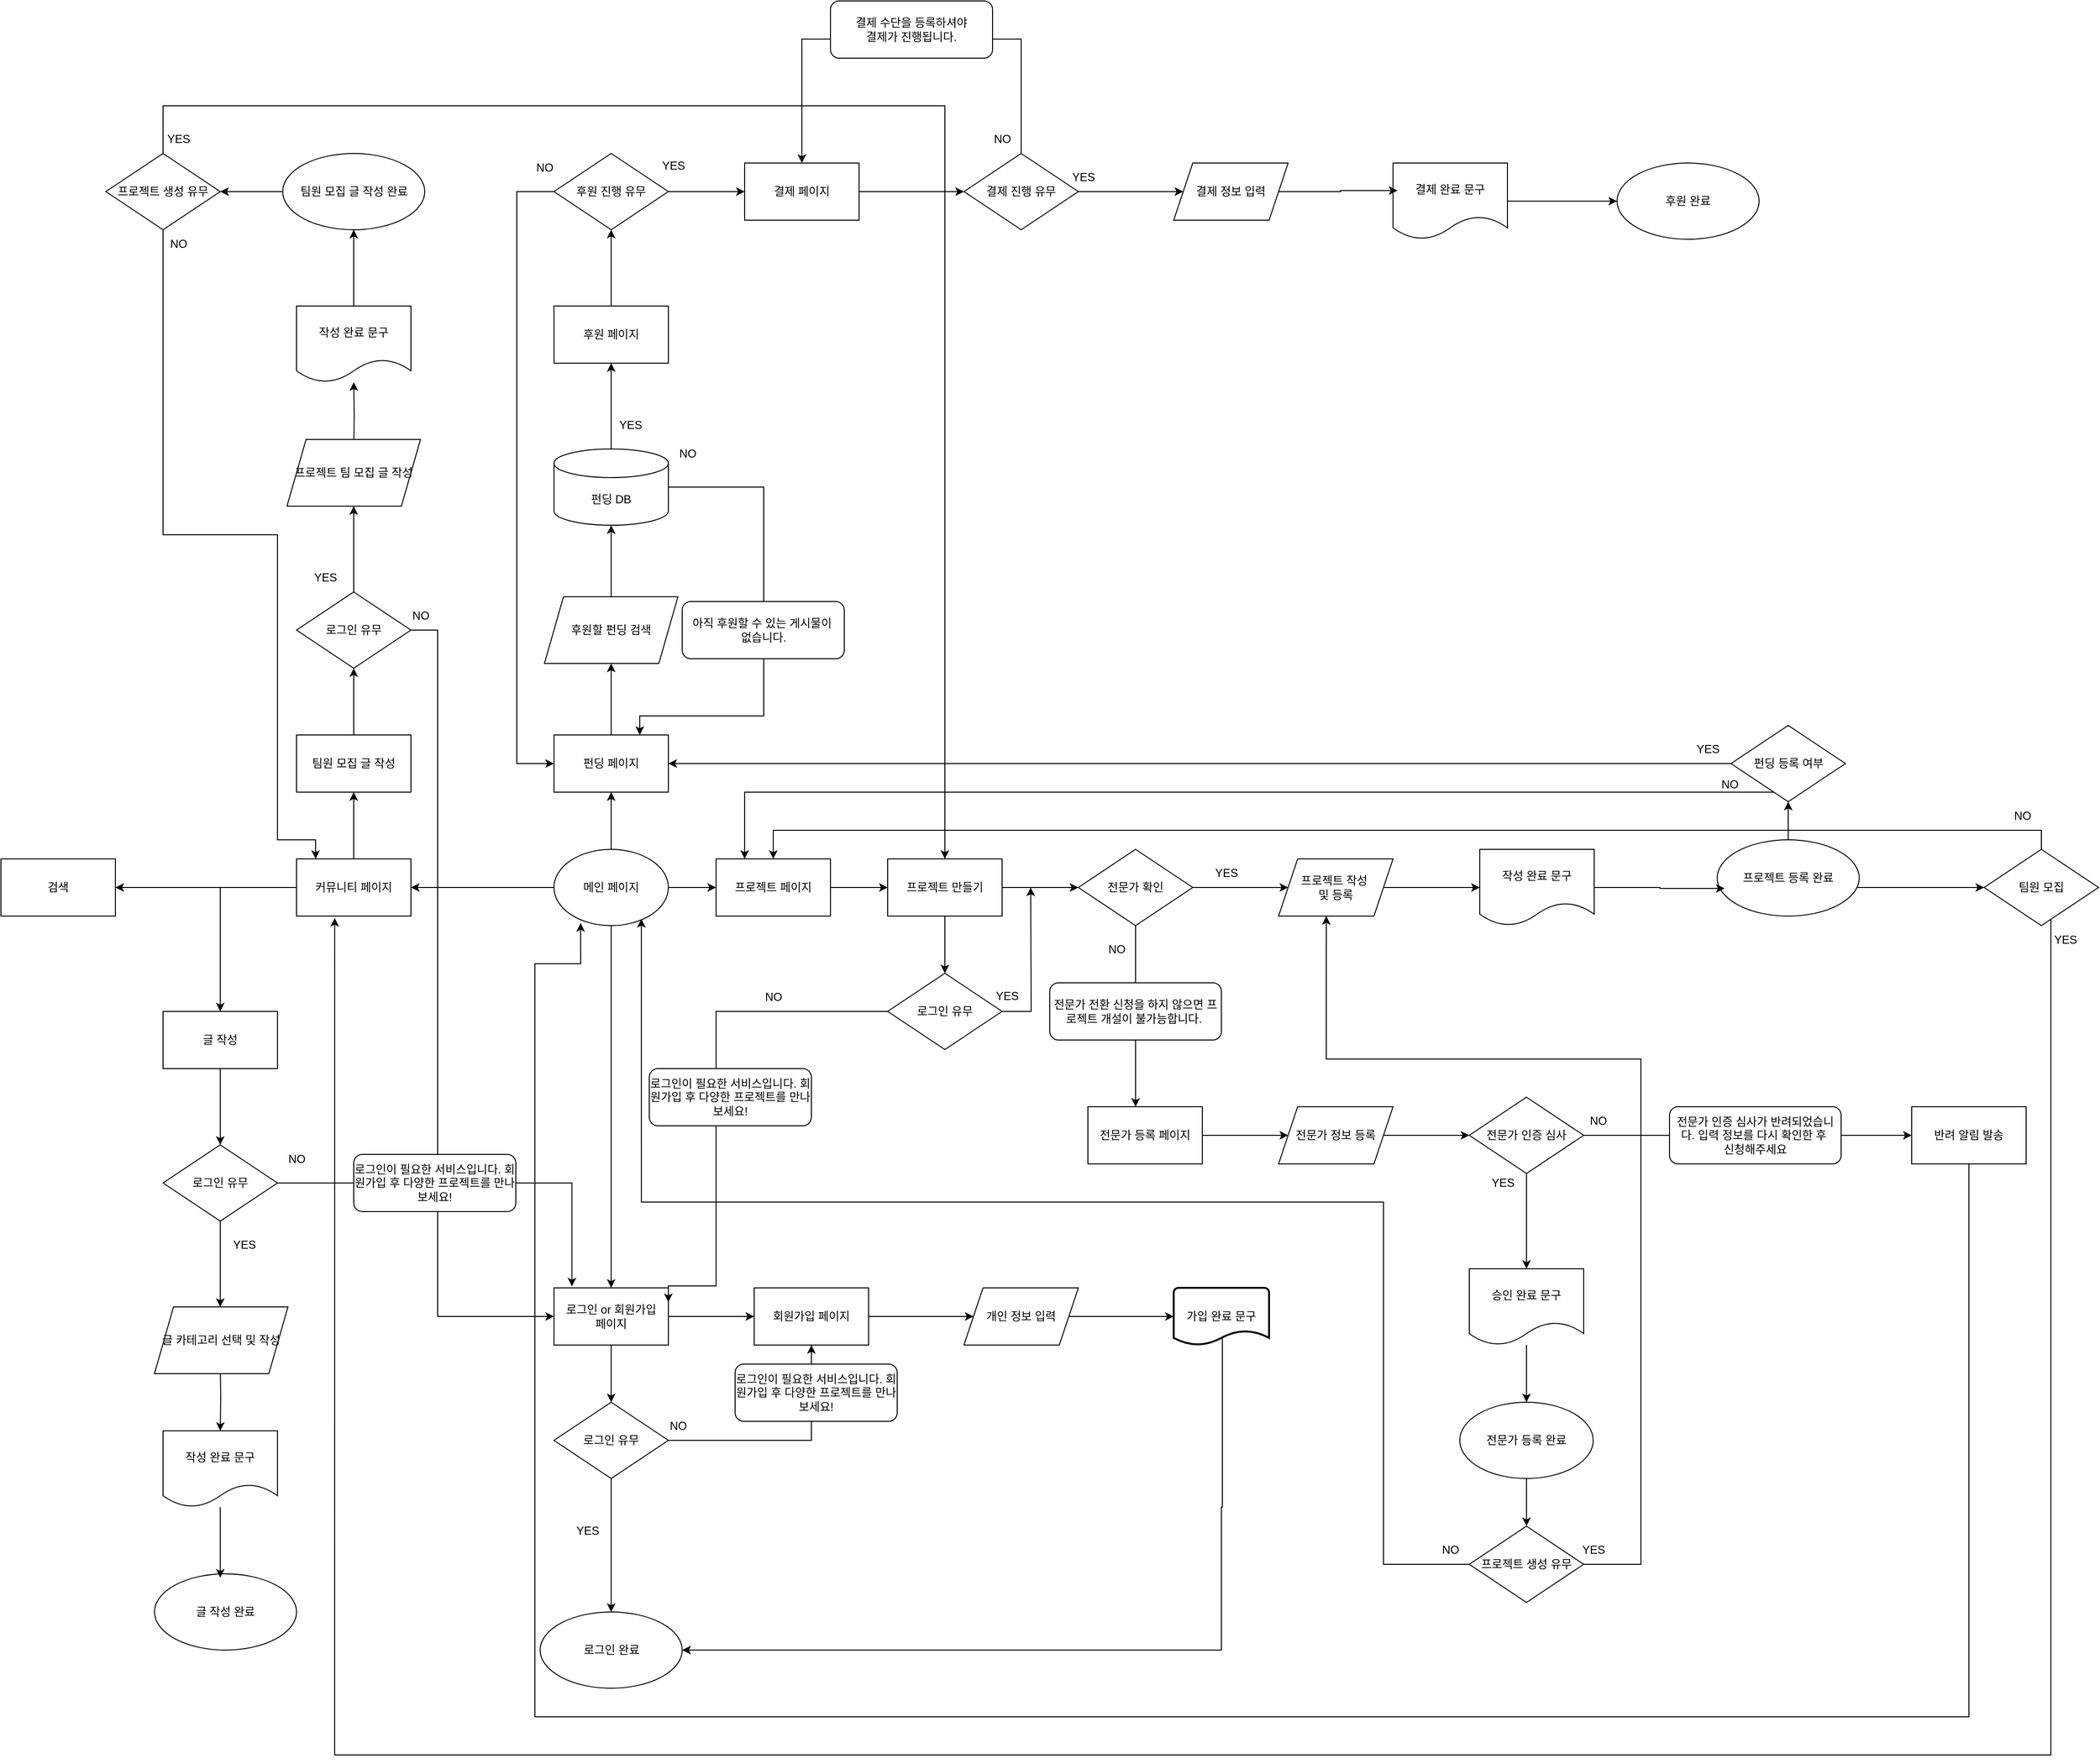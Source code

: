 <mxfile version="26.0.9" pages="2">
  <diagram name="페이지-1" id="vcdm0ymTV4vj8cVS2F0T">
    <mxGraphModel dx="2377" dy="2615" grid="1" gridSize="10" guides="1" tooltips="1" connect="1" arrows="1" fold="1" page="1" pageScale="1" pageWidth="827" pageHeight="1169" math="0" shadow="0">
      <root>
        <mxCell id="0" />
        <mxCell id="1" parent="0" />
        <mxCell id="N206_3mTJXvAUxSQ0Mpn-3" style="edgeStyle=orthogonalEdgeStyle;rounded=0;orthogonalLoop=1;jettySize=auto;html=1;exitX=1;exitY=0.5;exitDx=0;exitDy=0;entryX=0.157;entryY=-0.025;entryDx=0;entryDy=0;entryPerimeter=0;" parent="1" source="N206_3mTJXvAUxSQ0Mpn-1" target="EGz7P1Q1aY1t3WAdPLNM-4" edge="1">
          <mxGeometry relative="1" as="geometry">
            <mxPoint x="370" y="450" as="targetPoint" />
          </mxGeometry>
        </mxCell>
        <mxCell id="6kFhQficbEtRCn-VQEsw-10" style="edgeStyle=orthogonalEdgeStyle;rounded=0;orthogonalLoop=1;jettySize=auto;html=1;entryX=0.5;entryY=1;entryDx=0;entryDy=0;" parent="1" source="6kFhQficbEtRCn-VQEsw-6" target="EGz7P1Q1aY1t3WAdPLNM-13" edge="1">
          <mxGeometry relative="1" as="geometry">
            <mxPoint x="730" y="630" as="targetPoint" />
          </mxGeometry>
        </mxCell>
        <mxCell id="EGz7P1Q1aY1t3WAdPLNM-36" style="edgeStyle=orthogonalEdgeStyle;rounded=0;orthogonalLoop=1;jettySize=auto;html=1;exitX=0.5;exitY=1;exitDx=0;exitDy=0;entryX=0.5;entryY=0;entryDx=0;entryDy=0;" parent="1" source="6kFhQficbEtRCn-VQEsw-6" target="EGz7P1Q1aY1t3WAdPLNM-2" edge="1">
          <mxGeometry relative="1" as="geometry" />
        </mxCell>
        <mxCell id="6kFhQficbEtRCn-VQEsw-6" value="로그인 유무" style="rhombus;whiteSpace=wrap;html=1;" parent="1" vertex="1">
          <mxGeometry x="350" y="590" width="120" height="80" as="geometry" />
        </mxCell>
        <mxCell id="6kFhQficbEtRCn-VQEsw-11" value="NO" style="text;html=1;align=center;verticalAlign=middle;resizable=0;points=[];autosize=1;strokeColor=none;fillColor=none;" parent="1" vertex="1">
          <mxGeometry x="460" y="600" width="40" height="30" as="geometry" />
        </mxCell>
        <mxCell id="6kFhQficbEtRCn-VQEsw-12" value="&lt;font&gt;로그인이 필요한 서비스입니다. 회원가입 후 다양한 프로젝트를 만나보세요!&lt;/font&gt;" style="rounded=1;whiteSpace=wrap;html=1;align=center;" parent="1" vertex="1">
          <mxGeometry x="540" y="550" width="170" height="60" as="geometry" />
        </mxCell>
        <mxCell id="6kFhQficbEtRCn-VQEsw-16" value="YES" style="text;html=1;align=center;verticalAlign=middle;resizable=0;points=[];autosize=1;strokeColor=none;fillColor=none;" parent="1" vertex="1">
          <mxGeometry x="360" y="710" width="50" height="30" as="geometry" />
        </mxCell>
        <mxCell id="EGz7P1Q1aY1t3WAdPLNM-5" value="" style="edgeStyle=orthogonalEdgeStyle;rounded=0;orthogonalLoop=1;jettySize=auto;html=1;" parent="1" source="EGz7P1Q1aY1t3WAdPLNM-1" target="EGz7P1Q1aY1t3WAdPLNM-4" edge="1">
          <mxGeometry relative="1" as="geometry" />
        </mxCell>
        <mxCell id="dezF3jb3ON0UpG9Igzy8-17" value="" style="edgeStyle=orthogonalEdgeStyle;rounded=0;orthogonalLoop=1;jettySize=auto;html=1;" parent="1" source="EGz7P1Q1aY1t3WAdPLNM-1" target="dezF3jb3ON0UpG9Igzy8-16" edge="1">
          <mxGeometry relative="1" as="geometry" />
        </mxCell>
        <mxCell id="dezF3jb3ON0UpG9Igzy8-26" value="" style="edgeStyle=orthogonalEdgeStyle;rounded=0;orthogonalLoop=1;jettySize=auto;html=1;" parent="1" source="EGz7P1Q1aY1t3WAdPLNM-1" target="dezF3jb3ON0UpG9Igzy8-25" edge="1">
          <mxGeometry relative="1" as="geometry" />
        </mxCell>
        <mxCell id="N206_3mTJXvAUxSQ0Mpn-49" value="" style="edgeStyle=orthogonalEdgeStyle;rounded=0;orthogonalLoop=1;jettySize=auto;html=1;" parent="1" source="EGz7P1Q1aY1t3WAdPLNM-1" target="N206_3mTJXvAUxSQ0Mpn-48" edge="1">
          <mxGeometry relative="1" as="geometry" />
        </mxCell>
        <mxCell id="EGz7P1Q1aY1t3WAdPLNM-1" value="메인 페이지" style="ellipse;whiteSpace=wrap;html=1;" parent="1" vertex="1">
          <mxGeometry x="350" y="10" width="120" height="80" as="geometry" />
        </mxCell>
        <mxCell id="EGz7P1Q1aY1t3WAdPLNM-2" value="로그인 완료" style="ellipse;whiteSpace=wrap;html=1;" parent="1" vertex="1">
          <mxGeometry x="335.5" y="810" width="149" height="80" as="geometry" />
        </mxCell>
        <mxCell id="EGz7P1Q1aY1t3WAdPLNM-6" style="edgeStyle=orthogonalEdgeStyle;rounded=0;orthogonalLoop=1;jettySize=auto;html=1;entryX=0.5;entryY=0;entryDx=0;entryDy=0;" parent="1" source="EGz7P1Q1aY1t3WAdPLNM-4" target="6kFhQficbEtRCn-VQEsw-6" edge="1">
          <mxGeometry relative="1" as="geometry" />
        </mxCell>
        <mxCell id="EGz7P1Q1aY1t3WAdPLNM-14" style="edgeStyle=orthogonalEdgeStyle;rounded=0;orthogonalLoop=1;jettySize=auto;html=1;exitX=1;exitY=0.5;exitDx=0;exitDy=0;entryX=0;entryY=0.5;entryDx=0;entryDy=0;" parent="1" source="EGz7P1Q1aY1t3WAdPLNM-4" target="EGz7P1Q1aY1t3WAdPLNM-13" edge="1">
          <mxGeometry relative="1" as="geometry" />
        </mxCell>
        <mxCell id="EGz7P1Q1aY1t3WAdPLNM-4" value="로그인 or 회원가입&lt;div&gt;페이지&lt;/div&gt;" style="whiteSpace=wrap;html=1;" parent="1" vertex="1">
          <mxGeometry x="350" y="470" width="120" height="60" as="geometry" />
        </mxCell>
        <mxCell id="EGz7P1Q1aY1t3WAdPLNM-16" style="edgeStyle=orthogonalEdgeStyle;rounded=0;orthogonalLoop=1;jettySize=auto;html=1;exitX=1;exitY=0.5;exitDx=0;exitDy=0;entryX=0;entryY=0.5;entryDx=0;entryDy=0;" parent="1" source="EGz7P1Q1aY1t3WAdPLNM-13" target="EGz7P1Q1aY1t3WAdPLNM-15" edge="1">
          <mxGeometry relative="1" as="geometry" />
        </mxCell>
        <mxCell id="EGz7P1Q1aY1t3WAdPLNM-13" value="회원가입 페이지" style="whiteSpace=wrap;html=1;" parent="1" vertex="1">
          <mxGeometry x="560" y="470" width="120" height="60" as="geometry" />
        </mxCell>
        <mxCell id="EGz7P1Q1aY1t3WAdPLNM-15" value="개인 정보 입력" style="shape=parallelogram;perimeter=parallelogramPerimeter;whiteSpace=wrap;html=1;fixedSize=1;" parent="1" vertex="1">
          <mxGeometry x="780" y="470" width="120" height="60" as="geometry" />
        </mxCell>
        <mxCell id="EGz7P1Q1aY1t3WAdPLNM-37" style="edgeStyle=orthogonalEdgeStyle;rounded=0;orthogonalLoop=1;jettySize=auto;html=1;entryX=1;entryY=0.5;entryDx=0;entryDy=0;exitX=0.51;exitY=0.833;exitDx=0;exitDy=0;exitPerimeter=0;" parent="1" source="EGz7P1Q1aY1t3WAdPLNM-17" target="EGz7P1Q1aY1t3WAdPLNM-2" edge="1">
          <mxGeometry relative="1" as="geometry">
            <mxPoint x="790" y="850" as="targetPoint" />
            <Array as="points">
              <mxPoint x="1050" y="700" />
              <mxPoint x="1051" y="850" />
            </Array>
          </mxGeometry>
        </mxCell>
        <mxCell id="EGz7P1Q1aY1t3WAdPLNM-17" value="가입 완료 문구" style="strokeWidth=2;html=1;shape=mxgraph.flowchart.document2;whiteSpace=wrap;size=0.25;" parent="1" vertex="1">
          <mxGeometry x="1000" y="470" width="100" height="60" as="geometry" />
        </mxCell>
        <mxCell id="EGz7P1Q1aY1t3WAdPLNM-18" style="edgeStyle=orthogonalEdgeStyle;rounded=0;orthogonalLoop=1;jettySize=auto;html=1;exitX=1;exitY=0.5;exitDx=0;exitDy=0;entryX=0;entryY=0.5;entryDx=0;entryDy=0;entryPerimeter=0;" parent="1" source="EGz7P1Q1aY1t3WAdPLNM-15" target="EGz7P1Q1aY1t3WAdPLNM-17" edge="1">
          <mxGeometry relative="1" as="geometry" />
        </mxCell>
        <mxCell id="EGz7P1Q1aY1t3WAdPLNM-28" style="edgeStyle=orthogonalEdgeStyle;rounded=0;orthogonalLoop=1;jettySize=auto;html=1;exitX=1;exitY=0.5;exitDx=0;exitDy=0;entryX=0;entryY=0.5;entryDx=0;entryDy=0;" parent="1" source="EGz7P1Q1aY1t3WAdPLNM-25" target="EGz7P1Q1aY1t3WAdPLNM-27" edge="1">
          <mxGeometry relative="1" as="geometry" />
        </mxCell>
        <mxCell id="dezF3jb3ON0UpG9Igzy8-34" style="edgeStyle=orthogonalEdgeStyle;rounded=0;orthogonalLoop=1;jettySize=auto;html=1;entryX=0.5;entryY=0;entryDx=0;entryDy=0;" parent="1" source="EGz7P1Q1aY1t3WAdPLNM-25" target="dezF3jb3ON0UpG9Igzy8-33" edge="1">
          <mxGeometry relative="1" as="geometry" />
        </mxCell>
        <mxCell id="EGz7P1Q1aY1t3WAdPLNM-25" value="프로젝트 만들기" style="rounded=0;whiteSpace=wrap;html=1;" parent="1" vertex="1">
          <mxGeometry x="700" y="20" width="120" height="60" as="geometry" />
        </mxCell>
        <mxCell id="EGz7P1Q1aY1t3WAdPLNM-31" style="edgeStyle=orthogonalEdgeStyle;rounded=0;orthogonalLoop=1;jettySize=auto;html=1;exitX=1;exitY=0.5;exitDx=0;exitDy=0;entryX=0;entryY=0.5;entryDx=0;entryDy=0;" parent="1" source="EGz7P1Q1aY1t3WAdPLNM-27" target="EGz7P1Q1aY1t3WAdPLNM-30" edge="1">
          <mxGeometry relative="1" as="geometry" />
        </mxCell>
        <mxCell id="EGz7P1Q1aY1t3WAdPLNM-34" value="" style="edgeStyle=orthogonalEdgeStyle;rounded=0;orthogonalLoop=1;jettySize=auto;html=1;" parent="1" source="EGz7P1Q1aY1t3WAdPLNM-27" edge="1">
          <mxGeometry relative="1" as="geometry">
            <mxPoint x="960" y="280" as="targetPoint" />
          </mxGeometry>
        </mxCell>
        <mxCell id="EGz7P1Q1aY1t3WAdPLNM-27" value="전문가 확인" style="rhombus;whiteSpace=wrap;html=1;" parent="1" vertex="1">
          <mxGeometry x="900" y="10" width="120" height="80" as="geometry" />
        </mxCell>
        <mxCell id="N206_3mTJXvAUxSQ0Mpn-30" style="edgeStyle=orthogonalEdgeStyle;rounded=0;orthogonalLoop=1;jettySize=auto;html=1;exitX=1;exitY=0.5;exitDx=0;exitDy=0;entryX=0;entryY=0.5;entryDx=0;entryDy=0;" parent="1" source="EGz7P1Q1aY1t3WAdPLNM-30" target="N206_3mTJXvAUxSQ0Mpn-29" edge="1">
          <mxGeometry relative="1" as="geometry" />
        </mxCell>
        <mxCell id="EGz7P1Q1aY1t3WAdPLNM-30" value="프로젝트 작성&amp;nbsp;&lt;div&gt;및 등록&lt;/div&gt;" style="shape=parallelogram;perimeter=parallelogramPerimeter;whiteSpace=wrap;html=1;fixedSize=1;" parent="1" vertex="1">
          <mxGeometry x="1110" y="20" width="120" height="60" as="geometry" />
        </mxCell>
        <mxCell id="EGz7P1Q1aY1t3WAdPLNM-32" value="YES" style="text;html=1;align=center;verticalAlign=middle;resizable=0;points=[];autosize=1;strokeColor=none;fillColor=none;" parent="1" vertex="1">
          <mxGeometry x="1030" y="20" width="50" height="30" as="geometry" />
        </mxCell>
        <mxCell id="EGz7P1Q1aY1t3WAdPLNM-42" style="edgeStyle=orthogonalEdgeStyle;rounded=0;orthogonalLoop=1;jettySize=auto;html=1;exitX=1;exitY=0.5;exitDx=0;exitDy=0;entryX=0;entryY=0.5;entryDx=0;entryDy=0;" parent="1" source="EGz7P1Q1aY1t3WAdPLNM-33" target="EGz7P1Q1aY1t3WAdPLNM-41" edge="1">
          <mxGeometry relative="1" as="geometry" />
        </mxCell>
        <mxCell id="EGz7P1Q1aY1t3WAdPLNM-33" value="전문가 등록 페이지" style="whiteSpace=wrap;html=1;" parent="1" vertex="1">
          <mxGeometry x="910" y="280" width="120" height="60" as="geometry" />
        </mxCell>
        <mxCell id="EGz7P1Q1aY1t3WAdPLNM-35" value="NO" style="text;html=1;align=center;verticalAlign=middle;resizable=0;points=[];autosize=1;strokeColor=none;fillColor=none;" parent="1" vertex="1">
          <mxGeometry x="920" y="100" width="40" height="30" as="geometry" />
        </mxCell>
        <mxCell id="dezF3jb3ON0UpG9Igzy8-11" value="" style="edgeStyle=orthogonalEdgeStyle;rounded=0;orthogonalLoop=1;jettySize=auto;html=1;entryX=0.417;entryY=1.033;entryDx=0;entryDy=0;entryPerimeter=0;exitX=0.5;exitY=1;exitDx=0;exitDy=0;" parent="1" source="EGz7P1Q1aY1t3WAdPLNM-38" edge="1">
          <mxGeometry relative="1" as="geometry">
            <mxPoint x="1850" y="40" as="sourcePoint" />
            <mxPoint x="120.04" y="81.98" as="targetPoint" />
            <Array as="points">
              <mxPoint x="1910" y="51" />
              <mxPoint x="1920" y="51" />
              <mxPoint x="1920" y="960" />
              <mxPoint x="120" y="960" />
            </Array>
          </mxGeometry>
        </mxCell>
        <mxCell id="N206_3mTJXvAUxSQ0Mpn-51" style="edgeStyle=orthogonalEdgeStyle;rounded=0;orthogonalLoop=1;jettySize=auto;html=1;exitX=0.5;exitY=0;exitDx=0;exitDy=0;entryX=0.5;entryY=0;entryDx=0;entryDy=0;" parent="1" source="EGz7P1Q1aY1t3WAdPLNM-38" target="N206_3mTJXvAUxSQ0Mpn-48" edge="1">
          <mxGeometry relative="1" as="geometry">
            <mxPoint x="590" y="-90" as="targetPoint" />
          </mxGeometry>
        </mxCell>
        <mxCell id="EGz7P1Q1aY1t3WAdPLNM-38" value="팀원 모집" style="rhombus;whiteSpace=wrap;html=1;" parent="1" vertex="1">
          <mxGeometry x="1850" y="10" width="120" height="80" as="geometry" />
        </mxCell>
        <mxCell id="EGz7P1Q1aY1t3WAdPLNM-44" value="" style="edgeStyle=orthogonalEdgeStyle;rounded=0;orthogonalLoop=1;jettySize=auto;html=1;" parent="1" source="EGz7P1Q1aY1t3WAdPLNM-41" edge="1">
          <mxGeometry relative="1" as="geometry">
            <mxPoint x="1310" y="310" as="targetPoint" />
          </mxGeometry>
        </mxCell>
        <mxCell id="EGz7P1Q1aY1t3WAdPLNM-41" value="전문가 정보 등록" style="shape=parallelogram;perimeter=parallelogramPerimeter;whiteSpace=wrap;html=1;fixedSize=1;" parent="1" vertex="1">
          <mxGeometry x="1110" y="280" width="120" height="60" as="geometry" />
        </mxCell>
        <mxCell id="EGz7P1Q1aY1t3WAdPLNM-48" style="edgeStyle=orthogonalEdgeStyle;rounded=0;orthogonalLoop=1;jettySize=auto;html=1;exitX=0.5;exitY=1;exitDx=0;exitDy=0;entryX=0.5;entryY=0;entryDx=0;entryDy=0;" parent="1" source="EGz7P1Q1aY1t3WAdPLNM-45" target="EGz7P1Q1aY1t3WAdPLNM-47" edge="1">
          <mxGeometry relative="1" as="geometry" />
        </mxCell>
        <mxCell id="dezF3jb3ON0UpG9Igzy8-2" value="" style="edgeStyle=orthogonalEdgeStyle;rounded=0;orthogonalLoop=1;jettySize=auto;html=1;" parent="1" source="EGz7P1Q1aY1t3WAdPLNM-45" target="dezF3jb3ON0UpG9Igzy8-1" edge="1">
          <mxGeometry relative="1" as="geometry" />
        </mxCell>
        <mxCell id="EGz7P1Q1aY1t3WAdPLNM-45" value="전문가 인증 심사" style="rhombus;whiteSpace=wrap;html=1;" parent="1" vertex="1">
          <mxGeometry x="1310" y="270" width="120" height="80" as="geometry" />
        </mxCell>
        <mxCell id="EGz7P1Q1aY1t3WAdPLNM-46" value="&lt;font&gt;전문가 전환 신청을 하지 않으면 프로젝트 개설이 불가능합니다.&amp;nbsp;&lt;/font&gt;" style="rounded=1;whiteSpace=wrap;html=1;align=center;" parent="1" vertex="1">
          <mxGeometry x="870" y="150" width="180" height="60" as="geometry" />
        </mxCell>
        <mxCell id="N206_3mTJXvAUxSQ0Mpn-12" value="" style="edgeStyle=orthogonalEdgeStyle;rounded=0;orthogonalLoop=1;jettySize=auto;html=1;" parent="1" source="EGz7P1Q1aY1t3WAdPLNM-47" target="N206_3mTJXvAUxSQ0Mpn-11" edge="1">
          <mxGeometry relative="1" as="geometry" />
        </mxCell>
        <mxCell id="EGz7P1Q1aY1t3WAdPLNM-47" value="승인 완료 문구" style="shape=document;whiteSpace=wrap;html=1;boundedLbl=1;" parent="1" vertex="1">
          <mxGeometry x="1310" y="450" width="120" height="80" as="geometry" />
        </mxCell>
        <mxCell id="EGz7P1Q1aY1t3WAdPLNM-53" style="edgeStyle=orthogonalEdgeStyle;rounded=0;orthogonalLoop=1;jettySize=auto;html=1;entryX=0.417;entryY=1;entryDx=0;entryDy=0;entryPerimeter=0;" parent="1" source="EGz7P1Q1aY1t3WAdPLNM-51" target="EGz7P1Q1aY1t3WAdPLNM-30" edge="1">
          <mxGeometry relative="1" as="geometry">
            <mxPoint x="1350" y="230" as="targetPoint" />
            <Array as="points">
              <mxPoint x="1490" y="760" />
              <mxPoint x="1490" y="230" />
              <mxPoint x="1160" y="230" />
            </Array>
          </mxGeometry>
        </mxCell>
        <mxCell id="EGz7P1Q1aY1t3WAdPLNM-55" style="edgeStyle=orthogonalEdgeStyle;rounded=0;orthogonalLoop=1;jettySize=auto;html=1;entryX=0.764;entryY=0.913;entryDx=0;entryDy=0;entryPerimeter=0;" parent="1" source="EGz7P1Q1aY1t3WAdPLNM-51" target="EGz7P1Q1aY1t3WAdPLNM-1" edge="1">
          <mxGeometry relative="1" as="geometry">
            <mxPoint x="700" y="360" as="targetPoint" />
            <Array as="points">
              <mxPoint x="1220" y="760" />
              <mxPoint x="1220" y="380" />
              <mxPoint x="442" y="380" />
            </Array>
          </mxGeometry>
        </mxCell>
        <mxCell id="EGz7P1Q1aY1t3WAdPLNM-51" value="프로젝트 생성 유무" style="rhombus;whiteSpace=wrap;html=1;" parent="1" vertex="1">
          <mxGeometry x="1310" y="720" width="120" height="80" as="geometry" />
        </mxCell>
        <mxCell id="EGz7P1Q1aY1t3WAdPLNM-54" value="YES" style="text;html=1;align=center;verticalAlign=middle;resizable=0;points=[];autosize=1;strokeColor=none;fillColor=none;" parent="1" vertex="1">
          <mxGeometry x="1415" y="730" width="50" height="30" as="geometry" />
        </mxCell>
        <mxCell id="EGz7P1Q1aY1t3WAdPLNM-56" value="NO" style="text;html=1;align=center;verticalAlign=middle;resizable=0;points=[];autosize=1;strokeColor=none;fillColor=none;" parent="1" vertex="1">
          <mxGeometry x="1270" y="730" width="40" height="30" as="geometry" />
        </mxCell>
        <mxCell id="dezF3jb3ON0UpG9Igzy8-7" style="edgeStyle=orthogonalEdgeStyle;rounded=0;orthogonalLoop=1;jettySize=auto;html=1;entryX=0.233;entryY=0.967;entryDx=0;entryDy=0;entryPerimeter=0;" parent="1" source="dezF3jb3ON0UpG9Igzy8-1" target="EGz7P1Q1aY1t3WAdPLNM-1" edge="1">
          <mxGeometry relative="1" as="geometry">
            <mxPoint x="370" y="130" as="targetPoint" />
            <Array as="points">
              <mxPoint x="1834" y="920" />
              <mxPoint x="330" y="920" />
              <mxPoint x="330" y="130" />
              <mxPoint x="378" y="130" />
            </Array>
          </mxGeometry>
        </mxCell>
        <mxCell id="dezF3jb3ON0UpG9Igzy8-1" value="반려 알림 발송" style="whiteSpace=wrap;html=1;" parent="1" vertex="1">
          <mxGeometry x="1774" y="280" width="120" height="60" as="geometry" />
        </mxCell>
        <mxCell id="dezF3jb3ON0UpG9Igzy8-3" value="YES" style="text;html=1;align=center;verticalAlign=middle;resizable=0;points=[];autosize=1;strokeColor=none;fillColor=none;" parent="1" vertex="1">
          <mxGeometry x="1320" y="345" width="50" height="30" as="geometry" />
        </mxCell>
        <mxCell id="dezF3jb3ON0UpG9Igzy8-4" value="YES" style="text;html=1;align=center;verticalAlign=middle;resizable=0;points=[];autosize=1;strokeColor=none;fillColor=none;" parent="1" vertex="1">
          <mxGeometry x="1910" y="90" width="50" height="30" as="geometry" />
        </mxCell>
        <mxCell id="dezF3jb3ON0UpG9Igzy8-5" value="NO" style="text;html=1;align=center;verticalAlign=middle;resizable=0;points=[];autosize=1;strokeColor=none;fillColor=none;" parent="1" vertex="1">
          <mxGeometry x="1425" y="280" width="40" height="30" as="geometry" />
        </mxCell>
        <mxCell id="dezF3jb3ON0UpG9Igzy8-6" value="&lt;font&gt;전문가 인증 심사가 반려되었습니다. 입력 정보를 다시 확인한 후&amp;nbsp;&lt;/font&gt;&lt;div&gt;&lt;font&gt;신청해주세요&lt;/font&gt;&lt;/div&gt;" style="rounded=1;whiteSpace=wrap;html=1;align=center;" parent="1" vertex="1">
          <mxGeometry x="1520" y="280" width="180" height="60" as="geometry" />
        </mxCell>
        <mxCell id="dezF3jb3ON0UpG9Igzy8-20" value="" style="edgeStyle=orthogonalEdgeStyle;rounded=0;orthogonalLoop=1;jettySize=auto;html=1;" parent="1" source="dezF3jb3ON0UpG9Igzy8-16" target="dezF3jb3ON0UpG9Igzy8-19" edge="1">
          <mxGeometry relative="1" as="geometry" />
        </mxCell>
        <mxCell id="dezF3jb3ON0UpG9Igzy8-22" value="" style="edgeStyle=orthogonalEdgeStyle;rounded=0;orthogonalLoop=1;jettySize=auto;html=1;" parent="1" source="dezF3jb3ON0UpG9Igzy8-16" target="dezF3jb3ON0UpG9Igzy8-21" edge="1">
          <mxGeometry relative="1" as="geometry" />
        </mxCell>
        <mxCell id="dezF3jb3ON0UpG9Igzy8-28" value="" style="edgeStyle=orthogonalEdgeStyle;rounded=0;orthogonalLoop=1;jettySize=auto;html=1;" parent="1" source="dezF3jb3ON0UpG9Igzy8-16" target="dezF3jb3ON0UpG9Igzy8-27" edge="1">
          <mxGeometry relative="1" as="geometry" />
        </mxCell>
        <mxCell id="dezF3jb3ON0UpG9Igzy8-16" value="커뮤니티 페이지" style="whiteSpace=wrap;html=1;" parent="1" vertex="1">
          <mxGeometry x="80" y="20" width="120" height="60" as="geometry" />
        </mxCell>
        <mxCell id="dezF3jb3ON0UpG9Igzy8-19" value="검색" style="whiteSpace=wrap;html=1;" parent="1" vertex="1">
          <mxGeometry x="-230" y="20" width="120" height="60" as="geometry" />
        </mxCell>
        <mxCell id="N206_3mTJXvAUxSQ0Mpn-2" style="edgeStyle=orthogonalEdgeStyle;rounded=0;orthogonalLoop=1;jettySize=auto;html=1;entryX=0.5;entryY=0;entryDx=0;entryDy=0;" parent="1" source="dezF3jb3ON0UpG9Igzy8-21" target="N206_3mTJXvAUxSQ0Mpn-1" edge="1">
          <mxGeometry relative="1" as="geometry" />
        </mxCell>
        <mxCell id="dezF3jb3ON0UpG9Igzy8-21" value="글 작성" style="whiteSpace=wrap;html=1;" parent="1" vertex="1">
          <mxGeometry x="-60" y="180" width="120" height="60" as="geometry" />
        </mxCell>
        <mxCell id="NGFAzXa_t9kIVIbVqIeF-2" style="edgeStyle=orthogonalEdgeStyle;rounded=0;orthogonalLoop=1;jettySize=auto;html=1;entryX=0.5;entryY=1;entryDx=0;entryDy=0;" edge="1" parent="1" source="dezF3jb3ON0UpG9Igzy8-25" target="NGFAzXa_t9kIVIbVqIeF-1">
          <mxGeometry relative="1" as="geometry" />
        </mxCell>
        <mxCell id="dezF3jb3ON0UpG9Igzy8-25" value="펀딩 페이지" style="whiteSpace=wrap;html=1;" parent="1" vertex="1">
          <mxGeometry x="350" y="-110" width="120" height="60" as="geometry" />
        </mxCell>
        <mxCell id="dezF3jb3ON0UpG9Igzy8-30" style="edgeStyle=orthogonalEdgeStyle;rounded=0;orthogonalLoop=1;jettySize=auto;html=1;exitX=0.5;exitY=0;exitDx=0;exitDy=0;entryX=0.5;entryY=1;entryDx=0;entryDy=0;" parent="1" source="dezF3jb3ON0UpG9Igzy8-27" target="dezF3jb3ON0UpG9Igzy8-29" edge="1">
          <mxGeometry relative="1" as="geometry" />
        </mxCell>
        <mxCell id="dezF3jb3ON0UpG9Igzy8-27" value="팀원 모집 글 작성" style="whiteSpace=wrap;html=1;" parent="1" vertex="1">
          <mxGeometry x="80" y="-110" width="120" height="60" as="geometry" />
        </mxCell>
        <mxCell id="dezF3jb3ON0UpG9Igzy8-31" style="edgeStyle=orthogonalEdgeStyle;rounded=0;orthogonalLoop=1;jettySize=auto;html=1;exitX=1;exitY=0.5;exitDx=0;exitDy=0;entryX=-0.015;entryY=0.683;entryDx=0;entryDy=0;entryPerimeter=0;" parent="1" source="dezF3jb3ON0UpG9Igzy8-29" edge="1">
          <mxGeometry relative="1" as="geometry">
            <mxPoint x="349.97" y="500.98" as="targetPoint" />
            <mxPoint x="187.27" y="-230" as="sourcePoint" />
            <Array as="points">
              <mxPoint x="228" y="-220" />
              <mxPoint x="228" y="500" />
              <mxPoint x="350" y="500" />
            </Array>
          </mxGeometry>
        </mxCell>
        <mxCell id="N206_3mTJXvAUxSQ0Mpn-18" value="" style="edgeStyle=orthogonalEdgeStyle;rounded=0;orthogonalLoop=1;jettySize=auto;html=1;" parent="1" source="dezF3jb3ON0UpG9Igzy8-29" edge="1">
          <mxGeometry relative="1" as="geometry">
            <mxPoint x="140" y="-350" as="targetPoint" />
          </mxGeometry>
        </mxCell>
        <mxCell id="dezF3jb3ON0UpG9Igzy8-29" value="로그인 유무" style="rhombus;whiteSpace=wrap;html=1;" parent="1" vertex="1">
          <mxGeometry x="80" y="-260" width="120" height="80" as="geometry" />
        </mxCell>
        <mxCell id="dezF3jb3ON0UpG9Igzy8-32" value="NO" style="text;html=1;align=center;verticalAlign=middle;resizable=0;points=[];autosize=1;strokeColor=none;fillColor=none;" parent="1" vertex="1">
          <mxGeometry x="190" y="-250" width="40" height="30" as="geometry" />
        </mxCell>
        <mxCell id="dezF3jb3ON0UpG9Igzy8-38" style="edgeStyle=orthogonalEdgeStyle;rounded=0;orthogonalLoop=1;jettySize=auto;html=1;" parent="1" source="dezF3jb3ON0UpG9Igzy8-33" edge="1">
          <mxGeometry relative="1" as="geometry">
            <mxPoint x="850" y="50" as="targetPoint" />
          </mxGeometry>
        </mxCell>
        <mxCell id="dezF3jb3ON0UpG9Igzy8-33" value="로그인 유무" style="rhombus;whiteSpace=wrap;html=1;" parent="1" vertex="1">
          <mxGeometry x="700" y="140" width="120" height="80" as="geometry" />
        </mxCell>
        <mxCell id="dezF3jb3ON0UpG9Igzy8-35" style="edgeStyle=orthogonalEdgeStyle;rounded=0;orthogonalLoop=1;jettySize=auto;html=1;entryX=1;entryY=0.25;entryDx=0;entryDy=0;" parent="1" source="dezF3jb3ON0UpG9Igzy8-33" target="EGz7P1Q1aY1t3WAdPLNM-4" edge="1">
          <mxGeometry relative="1" as="geometry">
            <mxPoint x="490" y="490" as="targetPoint" />
            <Array as="points">
              <mxPoint x="520" y="180" />
              <mxPoint x="520" y="468" />
              <mxPoint x="470" y="468" />
            </Array>
          </mxGeometry>
        </mxCell>
        <mxCell id="dezF3jb3ON0UpG9Igzy8-36" value="NO" style="text;html=1;align=center;verticalAlign=middle;resizable=0;points=[];autosize=1;strokeColor=none;fillColor=none;" parent="1" vertex="1">
          <mxGeometry x="560" y="150" width="40" height="30" as="geometry" />
        </mxCell>
        <mxCell id="dezF3jb3ON0UpG9Igzy8-37" value="&lt;font&gt;로그인이 필요한 서비스입니다. 회원가입 후 다양한 프로젝트를 만나보세요!&lt;/font&gt;" style="rounded=1;whiteSpace=wrap;html=1;align=center;" parent="1" vertex="1">
          <mxGeometry x="450" y="240" width="170" height="60" as="geometry" />
        </mxCell>
        <mxCell id="dezF3jb3ON0UpG9Igzy8-39" value="YES" style="text;html=1;align=center;verticalAlign=middle;resizable=0;points=[];autosize=1;strokeColor=none;fillColor=none;" parent="1" vertex="1">
          <mxGeometry x="800" y="149" width="50" height="30" as="geometry" />
        </mxCell>
        <mxCell id="dezF3jb3ON0UpG9Igzy8-41" value="&lt;font&gt;로그인이 필요한 서비스입니다. 회원가입 후 다양한 프로젝트를 만나보세요!&lt;/font&gt;" style="rounded=1;whiteSpace=wrap;html=1;align=center;" parent="1" vertex="1">
          <mxGeometry x="140" y="330" width="170" height="60" as="geometry" />
        </mxCell>
        <mxCell id="N206_3mTJXvAUxSQ0Mpn-7" value="" style="edgeStyle=orthogonalEdgeStyle;rounded=0;orthogonalLoop=1;jettySize=auto;html=1;" parent="1" source="N206_3mTJXvAUxSQ0Mpn-1" edge="1">
          <mxGeometry relative="1" as="geometry">
            <mxPoint y="490" as="targetPoint" />
          </mxGeometry>
        </mxCell>
        <mxCell id="N206_3mTJXvAUxSQ0Mpn-1" value="로그인 유무" style="rhombus;whiteSpace=wrap;html=1;" parent="1" vertex="1">
          <mxGeometry x="-60" y="320" width="120" height="80" as="geometry" />
        </mxCell>
        <mxCell id="N206_3mTJXvAUxSQ0Mpn-5" value="NO" style="text;html=1;align=center;verticalAlign=middle;resizable=0;points=[];autosize=1;strokeColor=none;fillColor=none;" parent="1" vertex="1">
          <mxGeometry x="60" y="320" width="40" height="30" as="geometry" />
        </mxCell>
        <mxCell id="N206_3mTJXvAUxSQ0Mpn-10" style="edgeStyle=orthogonalEdgeStyle;rounded=0;orthogonalLoop=1;jettySize=auto;html=1;exitX=0.5;exitY=1;exitDx=0;exitDy=0;entryX=0.5;entryY=0;entryDx=0;entryDy=0;" parent="1" target="N206_3mTJXvAUxSQ0Mpn-9" edge="1">
          <mxGeometry relative="1" as="geometry">
            <mxPoint y="550" as="sourcePoint" />
          </mxGeometry>
        </mxCell>
        <mxCell id="N206_3mTJXvAUxSQ0Mpn-8" value="YES" style="text;html=1;align=center;verticalAlign=middle;resizable=0;points=[];autosize=1;strokeColor=none;fillColor=none;" parent="1" vertex="1">
          <mxGeometry y="410" width="50" height="30" as="geometry" />
        </mxCell>
        <mxCell id="N206_3mTJXvAUxSQ0Mpn-9" value="작성 완료 문구" style="shape=document;whiteSpace=wrap;html=1;boundedLbl=1;" parent="1" vertex="1">
          <mxGeometry x="-60" y="620" width="120" height="80" as="geometry" />
        </mxCell>
        <mxCell id="N206_3mTJXvAUxSQ0Mpn-14" style="edgeStyle=orthogonalEdgeStyle;rounded=0;orthogonalLoop=1;jettySize=auto;html=1;exitX=0.5;exitY=1;exitDx=0;exitDy=0;entryX=0.5;entryY=0;entryDx=0;entryDy=0;" parent="1" source="N206_3mTJXvAUxSQ0Mpn-11" target="EGz7P1Q1aY1t3WAdPLNM-51" edge="1">
          <mxGeometry relative="1" as="geometry" />
        </mxCell>
        <mxCell id="N206_3mTJXvAUxSQ0Mpn-11" value="전문가 등록 완료" style="ellipse;whiteSpace=wrap;html=1;" parent="1" vertex="1">
          <mxGeometry x="1300" y="590" width="140" height="80" as="geometry" />
        </mxCell>
        <mxCell id="N206_3mTJXvAUxSQ0Mpn-15" value="글 작성 완료" style="ellipse;whiteSpace=wrap;html=1;" parent="1" vertex="1">
          <mxGeometry x="-69" y="770" width="149" height="80" as="geometry" />
        </mxCell>
        <mxCell id="N206_3mTJXvAUxSQ0Mpn-16" style="edgeStyle=orthogonalEdgeStyle;rounded=0;orthogonalLoop=1;jettySize=auto;html=1;entryX=0.463;entryY=0.05;entryDx=0;entryDy=0;entryPerimeter=0;" parent="1" source="N206_3mTJXvAUxSQ0Mpn-9" target="N206_3mTJXvAUxSQ0Mpn-15" edge="1">
          <mxGeometry relative="1" as="geometry" />
        </mxCell>
        <mxCell id="N206_3mTJXvAUxSQ0Mpn-20" style="edgeStyle=orthogonalEdgeStyle;rounded=0;orthogonalLoop=1;jettySize=auto;html=1;" parent="1" target="N206_3mTJXvAUxSQ0Mpn-19" edge="1">
          <mxGeometry relative="1" as="geometry">
            <mxPoint x="140" y="-410" as="sourcePoint" />
          </mxGeometry>
        </mxCell>
        <mxCell id="N206_3mTJXvAUxSQ0Mpn-24" style="edgeStyle=orthogonalEdgeStyle;rounded=0;orthogonalLoop=1;jettySize=auto;html=1;" parent="1" source="N206_3mTJXvAUxSQ0Mpn-19" target="N206_3mTJXvAUxSQ0Mpn-23" edge="1">
          <mxGeometry relative="1" as="geometry" />
        </mxCell>
        <mxCell id="N206_3mTJXvAUxSQ0Mpn-19" value="작성 완료 문구" style="shape=document;whiteSpace=wrap;html=1;boundedLbl=1;" parent="1" vertex="1">
          <mxGeometry x="80" y="-560" width="120" height="80" as="geometry" />
        </mxCell>
        <mxCell id="N206_3mTJXvAUxSQ0Mpn-21" value="YES" style="text;html=1;align=center;verticalAlign=middle;resizable=0;points=[];autosize=1;strokeColor=none;fillColor=none;" parent="1" vertex="1">
          <mxGeometry x="85" y="-290" width="50" height="30" as="geometry" />
        </mxCell>
        <mxCell id="N206_3mTJXvAUxSQ0Mpn-41" style="edgeStyle=orthogonalEdgeStyle;rounded=0;orthogonalLoop=1;jettySize=auto;html=1;entryX=1;entryY=0.5;entryDx=0;entryDy=0;" parent="1" source="N206_3mTJXvAUxSQ0Mpn-23" target="N206_3mTJXvAUxSQ0Mpn-36" edge="1">
          <mxGeometry relative="1" as="geometry" />
        </mxCell>
        <mxCell id="N206_3mTJXvAUxSQ0Mpn-23" value="팀원 모집 글 작성 완료" style="ellipse;whiteSpace=wrap;html=1;" parent="1" vertex="1">
          <mxGeometry x="65.5" y="-720" width="149" height="80" as="geometry" />
        </mxCell>
        <mxCell id="N206_3mTJXvAUxSQ0Mpn-25" value="글 카테고리 선택 및 작성" style="shape=parallelogram;perimeter=parallelogramPerimeter;whiteSpace=wrap;html=1;fixedSize=1;" parent="1" vertex="1">
          <mxGeometry x="-69" y="490" width="140" height="70" as="geometry" />
        </mxCell>
        <mxCell id="N206_3mTJXvAUxSQ0Mpn-26" value="프로젝트 팀 모집 글 작성" style="shape=parallelogram;perimeter=parallelogramPerimeter;whiteSpace=wrap;html=1;fixedSize=1;" parent="1" vertex="1">
          <mxGeometry x="70" y="-420" width="140" height="70" as="geometry" />
        </mxCell>
        <mxCell id="N206_3mTJXvAUxSQ0Mpn-29" value="작성 완료 문구" style="shape=document;whiteSpace=wrap;html=1;boundedLbl=1;" parent="1" vertex="1">
          <mxGeometry x="1321" y="10" width="120" height="80" as="geometry" />
        </mxCell>
        <mxCell id="N206_3mTJXvAUxSQ0Mpn-33" style="edgeStyle=orthogonalEdgeStyle;rounded=0;orthogonalLoop=1;jettySize=auto;html=1;exitX=1;exitY=0.5;exitDx=0;exitDy=0;entryX=0;entryY=0.5;entryDx=0;entryDy=0;" parent="1" source="N206_3mTJXvAUxSQ0Mpn-31" target="EGz7P1Q1aY1t3WAdPLNM-38" edge="1">
          <mxGeometry relative="1" as="geometry">
            <Array as="points">
              <mxPoint x="1669" y="50" />
            </Array>
          </mxGeometry>
        </mxCell>
        <mxCell id="NGFAzXa_t9kIVIbVqIeF-41" style="edgeStyle=orthogonalEdgeStyle;rounded=0;orthogonalLoop=1;jettySize=auto;html=1;entryX=0.5;entryY=1;entryDx=0;entryDy=0;" edge="1" parent="1" source="N206_3mTJXvAUxSQ0Mpn-31" target="NGFAzXa_t9kIVIbVqIeF-40">
          <mxGeometry relative="1" as="geometry" />
        </mxCell>
        <mxCell id="N206_3mTJXvAUxSQ0Mpn-31" value="프로젝트 등록 완료" style="ellipse;whiteSpace=wrap;html=1;" parent="1" vertex="1">
          <mxGeometry x="1570" width="149" height="80" as="geometry" />
        </mxCell>
        <mxCell id="N206_3mTJXvAUxSQ0Mpn-32" style="edgeStyle=orthogonalEdgeStyle;rounded=0;orthogonalLoop=1;jettySize=auto;html=1;exitX=1;exitY=0.5;exitDx=0;exitDy=0;entryX=0.052;entryY=0.638;entryDx=0;entryDy=0;entryPerimeter=0;" parent="1" source="N206_3mTJXvAUxSQ0Mpn-29" target="N206_3mTJXvAUxSQ0Mpn-31" edge="1">
          <mxGeometry relative="1" as="geometry">
            <Array as="points">
              <mxPoint x="1510" y="50" />
              <mxPoint x="1510" y="51" />
            </Array>
          </mxGeometry>
        </mxCell>
        <mxCell id="N206_3mTJXvAUxSQ0Mpn-42" style="edgeStyle=orthogonalEdgeStyle;rounded=0;orthogonalLoop=1;jettySize=auto;html=1;entryX=0.5;entryY=0;entryDx=0;entryDy=0;" parent="1" source="N206_3mTJXvAUxSQ0Mpn-36" target="EGz7P1Q1aY1t3WAdPLNM-25" edge="1">
          <mxGeometry relative="1" as="geometry">
            <mxPoint x="700" y="-520" as="targetPoint" />
            <Array as="points">
              <mxPoint x="-60" y="-770" />
              <mxPoint x="760" y="-770" />
            </Array>
          </mxGeometry>
        </mxCell>
        <mxCell id="N206_3mTJXvAUxSQ0Mpn-43" style="edgeStyle=orthogonalEdgeStyle;rounded=0;orthogonalLoop=1;jettySize=auto;html=1;exitX=0.5;exitY=1;exitDx=0;exitDy=0;" parent="1" source="N206_3mTJXvAUxSQ0Mpn-36" target="dezF3jb3ON0UpG9Igzy8-16" edge="1">
          <mxGeometry relative="1" as="geometry">
            <mxPoint x="100" y="10" as="targetPoint" />
            <Array as="points">
              <mxPoint x="-60" y="-320" />
              <mxPoint x="60" y="-320" />
              <mxPoint x="60" />
              <mxPoint x="100" />
            </Array>
          </mxGeometry>
        </mxCell>
        <mxCell id="N206_3mTJXvAUxSQ0Mpn-36" value="프로젝트 생성 유무" style="rhombus;whiteSpace=wrap;html=1;" parent="1" vertex="1">
          <mxGeometry x="-120" y="-720" width="120" height="80" as="geometry" />
        </mxCell>
        <mxCell id="N206_3mTJXvAUxSQ0Mpn-39" value="YES" style="text;html=1;align=center;verticalAlign=middle;resizable=0;points=[];autosize=1;strokeColor=none;fillColor=none;" parent="1" vertex="1">
          <mxGeometry x="-69" y="-750" width="50" height="30" as="geometry" />
        </mxCell>
        <mxCell id="N206_3mTJXvAUxSQ0Mpn-44" value="NO" style="text;html=1;align=center;verticalAlign=middle;resizable=0;points=[];autosize=1;strokeColor=none;fillColor=none;" parent="1" vertex="1">
          <mxGeometry x="-64" y="-640" width="40" height="30" as="geometry" />
        </mxCell>
        <mxCell id="N206_3mTJXvAUxSQ0Mpn-50" style="edgeStyle=orthogonalEdgeStyle;rounded=0;orthogonalLoop=1;jettySize=auto;html=1;exitX=1;exitY=0.5;exitDx=0;exitDy=0;entryX=0;entryY=0.5;entryDx=0;entryDy=0;" parent="1" source="N206_3mTJXvAUxSQ0Mpn-48" target="EGz7P1Q1aY1t3WAdPLNM-25" edge="1">
          <mxGeometry relative="1" as="geometry" />
        </mxCell>
        <mxCell id="N206_3mTJXvAUxSQ0Mpn-48" value="프로젝트 페이지" style="whiteSpace=wrap;html=1;" parent="1" vertex="1">
          <mxGeometry x="520" y="20" width="120" height="60" as="geometry" />
        </mxCell>
        <mxCell id="N206_3mTJXvAUxSQ0Mpn-52" value="NO" style="text;html=1;align=center;verticalAlign=middle;resizable=0;points=[];autosize=1;strokeColor=none;fillColor=none;" parent="1" vertex="1">
          <mxGeometry x="1870" y="-40" width="40" height="30" as="geometry" />
        </mxCell>
        <mxCell id="NGFAzXa_t9kIVIbVqIeF-1" value="후원할 펀딩 검색" style="shape=parallelogram;perimeter=parallelogramPerimeter;whiteSpace=wrap;html=1;fixedSize=1;" vertex="1" parent="1">
          <mxGeometry x="340" y="-255" width="140" height="70" as="geometry" />
        </mxCell>
        <mxCell id="NGFAzXa_t9kIVIbVqIeF-7" value="" style="edgeStyle=orthogonalEdgeStyle;rounded=0;orthogonalLoop=1;jettySize=auto;html=1;" edge="1" parent="1" source="NGFAzXa_t9kIVIbVqIeF-4" target="NGFAzXa_t9kIVIbVqIeF-6">
          <mxGeometry relative="1" as="geometry" />
        </mxCell>
        <mxCell id="NGFAzXa_t9kIVIbVqIeF-46" style="edgeStyle=orthogonalEdgeStyle;rounded=0;orthogonalLoop=1;jettySize=auto;html=1;entryX=0.75;entryY=0;entryDx=0;entryDy=0;" edge="1" parent="1" source="NGFAzXa_t9kIVIbVqIeF-4" target="dezF3jb3ON0UpG9Igzy8-25">
          <mxGeometry relative="1" as="geometry">
            <mxPoint x="540" y="-130" as="targetPoint" />
            <Array as="points">
              <mxPoint x="570" y="-370" />
              <mxPoint x="570" y="-130" />
              <mxPoint x="440" y="-130" />
            </Array>
          </mxGeometry>
        </mxCell>
        <mxCell id="NGFAzXa_t9kIVIbVqIeF-4" value="펀딩 DB" style="shape=cylinder3;whiteSpace=wrap;html=1;boundedLbl=1;backgroundOutline=1;size=15;" vertex="1" parent="1">
          <mxGeometry x="350" y="-410" width="120" height="80" as="geometry" />
        </mxCell>
        <mxCell id="NGFAzXa_t9kIVIbVqIeF-5" style="edgeStyle=orthogonalEdgeStyle;rounded=0;orthogonalLoop=1;jettySize=auto;html=1;entryX=0.5;entryY=1;entryDx=0;entryDy=0;entryPerimeter=0;" edge="1" parent="1" source="NGFAzXa_t9kIVIbVqIeF-1" target="NGFAzXa_t9kIVIbVqIeF-4">
          <mxGeometry relative="1" as="geometry" />
        </mxCell>
        <mxCell id="NGFAzXa_t9kIVIbVqIeF-9" style="edgeStyle=orthogonalEdgeStyle;rounded=0;orthogonalLoop=1;jettySize=auto;html=1;entryX=0.5;entryY=1;entryDx=0;entryDy=0;" edge="1" parent="1" source="NGFAzXa_t9kIVIbVqIeF-6" target="NGFAzXa_t9kIVIbVqIeF-8">
          <mxGeometry relative="1" as="geometry" />
        </mxCell>
        <mxCell id="NGFAzXa_t9kIVIbVqIeF-6" value="후원 페이지" style="whiteSpace=wrap;html=1;" vertex="1" parent="1">
          <mxGeometry x="350" y="-560" width="120" height="60" as="geometry" />
        </mxCell>
        <mxCell id="NGFAzXa_t9kIVIbVqIeF-15" value="" style="edgeStyle=orthogonalEdgeStyle;rounded=0;orthogonalLoop=1;jettySize=auto;html=1;" edge="1" parent="1" source="NGFAzXa_t9kIVIbVqIeF-8" target="NGFAzXa_t9kIVIbVqIeF-14">
          <mxGeometry relative="1" as="geometry" />
        </mxCell>
        <mxCell id="NGFAzXa_t9kIVIbVqIeF-21" style="edgeStyle=orthogonalEdgeStyle;rounded=0;orthogonalLoop=1;jettySize=auto;html=1;entryX=0;entryY=0.5;entryDx=0;entryDy=0;" edge="1" parent="1" source="NGFAzXa_t9kIVIbVqIeF-8" target="dezF3jb3ON0UpG9Igzy8-25">
          <mxGeometry relative="1" as="geometry">
            <mxPoint x="310" y="-80" as="targetPoint" />
            <Array as="points">
              <mxPoint x="311" y="-680" />
              <mxPoint x="311" y="-80" />
            </Array>
          </mxGeometry>
        </mxCell>
        <mxCell id="NGFAzXa_t9kIVIbVqIeF-8" value="후원 진행 유무" style="rhombus;whiteSpace=wrap;html=1;" vertex="1" parent="1">
          <mxGeometry x="350" y="-720" width="120" height="80" as="geometry" />
        </mxCell>
        <mxCell id="NGFAzXa_t9kIVIbVqIeF-11" value="NO" style="text;html=1;align=center;verticalAlign=middle;resizable=0;points=[];autosize=1;strokeColor=none;fillColor=none;" vertex="1" parent="1">
          <mxGeometry x="470" y="-420" width="40" height="30" as="geometry" />
        </mxCell>
        <mxCell id="NGFAzXa_t9kIVIbVqIeF-12" value="YES" style="text;html=1;align=center;verticalAlign=middle;resizable=0;points=[];autosize=1;strokeColor=none;fillColor=none;" vertex="1" parent="1">
          <mxGeometry x="405" y="-450" width="50" height="30" as="geometry" />
        </mxCell>
        <mxCell id="NGFAzXa_t9kIVIbVqIeF-13" value="아직 후원할 수 있는 게시물이&amp;nbsp;&lt;div&gt;없습니다.&lt;/div&gt;" style="rounded=1;whiteSpace=wrap;html=1;align=center;" vertex="1" parent="1">
          <mxGeometry x="484.5" y="-250" width="170" height="60" as="geometry" />
        </mxCell>
        <mxCell id="NGFAzXa_t9kIVIbVqIeF-19" style="edgeStyle=orthogonalEdgeStyle;rounded=0;orthogonalLoop=1;jettySize=auto;html=1;entryX=0;entryY=0.5;entryDx=0;entryDy=0;" edge="1" parent="1" source="NGFAzXa_t9kIVIbVqIeF-14" target="NGFAzXa_t9kIVIbVqIeF-18">
          <mxGeometry relative="1" as="geometry" />
        </mxCell>
        <mxCell id="NGFAzXa_t9kIVIbVqIeF-14" value="결제 페이지" style="whiteSpace=wrap;html=1;" vertex="1" parent="1">
          <mxGeometry x="550" y="-710" width="120" height="60" as="geometry" />
        </mxCell>
        <mxCell id="NGFAzXa_t9kIVIbVqIeF-30" style="edgeStyle=orthogonalEdgeStyle;rounded=0;orthogonalLoop=1;jettySize=auto;html=1;exitX=1;exitY=0.5;exitDx=0;exitDy=0;entryX=0;entryY=0.5;entryDx=0;entryDy=0;" edge="1" parent="1" source="NGFAzXa_t9kIVIbVqIeF-18" target="NGFAzXa_t9kIVIbVqIeF-29">
          <mxGeometry relative="1" as="geometry" />
        </mxCell>
        <mxCell id="NGFAzXa_t9kIVIbVqIeF-37" style="edgeStyle=orthogonalEdgeStyle;rounded=0;orthogonalLoop=1;jettySize=auto;html=1;entryX=0.5;entryY=0;entryDx=0;entryDy=0;" edge="1" parent="1" source="NGFAzXa_t9kIVIbVqIeF-18" target="NGFAzXa_t9kIVIbVqIeF-14">
          <mxGeometry relative="1" as="geometry">
            <mxPoint x="550" y="-840" as="targetPoint" />
            <Array as="points">
              <mxPoint x="840" y="-840" />
              <mxPoint x="610" y="-840" />
            </Array>
          </mxGeometry>
        </mxCell>
        <mxCell id="NGFAzXa_t9kIVIbVqIeF-18" value="결제 진행 유무" style="rhombus;whiteSpace=wrap;html=1;" vertex="1" parent="1">
          <mxGeometry x="780" y="-720" width="120" height="80" as="geometry" />
        </mxCell>
        <mxCell id="NGFAzXa_t9kIVIbVqIeF-24" value="YES" style="text;html=1;align=center;verticalAlign=middle;resizable=0;points=[];autosize=1;strokeColor=none;fillColor=none;" vertex="1" parent="1">
          <mxGeometry x="450" y="-722" width="50" height="30" as="geometry" />
        </mxCell>
        <mxCell id="NGFAzXa_t9kIVIbVqIeF-26" value="NO" style="text;html=1;align=center;verticalAlign=middle;resizable=0;points=[];autosize=1;strokeColor=none;fillColor=none;" vertex="1" parent="1">
          <mxGeometry x="320" y="-720" width="40" height="30" as="geometry" />
        </mxCell>
        <mxCell id="NGFAzXa_t9kIVIbVqIeF-27" value="YES" style="text;html=1;align=center;verticalAlign=middle;resizable=0;points=[];autosize=1;strokeColor=none;fillColor=none;" vertex="1" parent="1">
          <mxGeometry x="880" y="-710" width="50" height="30" as="geometry" />
        </mxCell>
        <mxCell id="NGFAzXa_t9kIVIbVqIeF-28" value="NO" style="text;html=1;align=center;verticalAlign=middle;resizable=0;points=[];autosize=1;strokeColor=none;fillColor=none;" vertex="1" parent="1">
          <mxGeometry x="800" y="-750" width="40" height="30" as="geometry" />
        </mxCell>
        <mxCell id="NGFAzXa_t9kIVIbVqIeF-29" value="결제 정보 입력" style="shape=parallelogram;perimeter=parallelogramPerimeter;whiteSpace=wrap;html=1;fixedSize=1;" vertex="1" parent="1">
          <mxGeometry x="1000" y="-710" width="120" height="60" as="geometry" />
        </mxCell>
        <mxCell id="NGFAzXa_t9kIVIbVqIeF-34" style="edgeStyle=orthogonalEdgeStyle;rounded=0;orthogonalLoop=1;jettySize=auto;html=1;" edge="1" parent="1" source="NGFAzXa_t9kIVIbVqIeF-31" target="NGFAzXa_t9kIVIbVqIeF-33">
          <mxGeometry relative="1" as="geometry" />
        </mxCell>
        <mxCell id="NGFAzXa_t9kIVIbVqIeF-31" value="결제 완료 문구" style="shape=document;whiteSpace=wrap;html=1;boundedLbl=1;" vertex="1" parent="1">
          <mxGeometry x="1230" y="-710" width="120" height="80" as="geometry" />
        </mxCell>
        <mxCell id="NGFAzXa_t9kIVIbVqIeF-32" style="edgeStyle=orthogonalEdgeStyle;rounded=0;orthogonalLoop=1;jettySize=auto;html=1;exitX=1;exitY=0.5;exitDx=0;exitDy=0;entryX=0.039;entryY=0.361;entryDx=0;entryDy=0;entryPerimeter=0;" edge="1" parent="1" source="NGFAzXa_t9kIVIbVqIeF-29" target="NGFAzXa_t9kIVIbVqIeF-31">
          <mxGeometry relative="1" as="geometry" />
        </mxCell>
        <mxCell id="NGFAzXa_t9kIVIbVqIeF-33" value="후원 완료" style="ellipse;whiteSpace=wrap;html=1;" vertex="1" parent="1">
          <mxGeometry x="1465" y="-710" width="149" height="80" as="geometry" />
        </mxCell>
        <mxCell id="NGFAzXa_t9kIVIbVqIeF-35" value="결제 수단을 등록하셔야&lt;div&gt;결제가 진행됩니다.&lt;/div&gt;" style="rounded=1;whiteSpace=wrap;html=1;align=center;" vertex="1" parent="1">
          <mxGeometry x="640" y="-880" width="170" height="60" as="geometry" />
        </mxCell>
        <mxCell id="NGFAzXa_t9kIVIbVqIeF-50" style="edgeStyle=orthogonalEdgeStyle;rounded=0;orthogonalLoop=1;jettySize=auto;html=1;entryX=1;entryY=0.5;entryDx=0;entryDy=0;" edge="1" parent="1" source="NGFAzXa_t9kIVIbVqIeF-40" target="dezF3jb3ON0UpG9Igzy8-25">
          <mxGeometry relative="1" as="geometry">
            <mxPoint x="1170" y="-110" as="targetPoint" />
          </mxGeometry>
        </mxCell>
        <mxCell id="NGFAzXa_t9kIVIbVqIeF-51" style="edgeStyle=orthogonalEdgeStyle;rounded=0;orthogonalLoop=1;jettySize=auto;html=1;entryX=0.25;entryY=0;entryDx=0;entryDy=0;" edge="1" parent="1" source="NGFAzXa_t9kIVIbVqIeF-40" target="N206_3mTJXvAUxSQ0Mpn-48">
          <mxGeometry relative="1" as="geometry">
            <mxPoint x="540" y="-40" as="targetPoint" />
            <Array as="points">
              <mxPoint x="550" y="-50" />
            </Array>
          </mxGeometry>
        </mxCell>
        <mxCell id="NGFAzXa_t9kIVIbVqIeF-40" value="펀딩 등록 여부" style="rhombus;whiteSpace=wrap;html=1;" vertex="1" parent="1">
          <mxGeometry x="1584.5" y="-120" width="120" height="80" as="geometry" />
        </mxCell>
        <mxCell id="NGFAzXa_t9kIVIbVqIeF-52" value="YES" style="text;html=1;align=center;verticalAlign=middle;resizable=0;points=[];autosize=1;strokeColor=none;fillColor=none;" vertex="1" parent="1">
          <mxGeometry x="1534.5" y="-110" width="50" height="30" as="geometry" />
        </mxCell>
        <mxCell id="NGFAzXa_t9kIVIbVqIeF-53" value="NO" style="text;html=1;align=center;verticalAlign=middle;resizable=0;points=[];autosize=1;strokeColor=none;fillColor=none;" vertex="1" parent="1">
          <mxGeometry x="1563" y="-73" width="40" height="30" as="geometry" />
        </mxCell>
      </root>
    </mxGraphModel>
  </diagram>
  <diagram id="6zdAmtqEzbkF6h_H-J-p" name="페이지-2">
    <mxGraphModel dx="984" dy="630" grid="1" gridSize="10" guides="1" tooltips="1" connect="1" arrows="1" fold="1" page="1" pageScale="1" pageWidth="827" pageHeight="1169" math="0" shadow="0">
      <root>
        <mxCell id="0" />
        <mxCell id="1" parent="0" />
      </root>
    </mxGraphModel>
  </diagram>
</mxfile>
